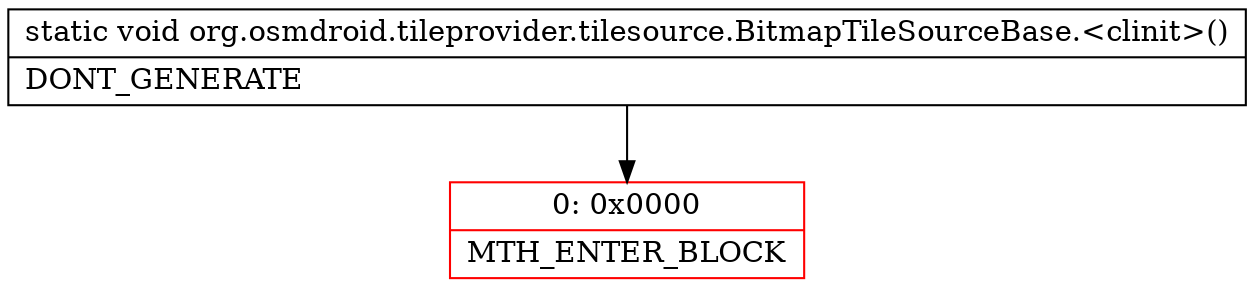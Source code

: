 digraph "CFG fororg.osmdroid.tileprovider.tilesource.BitmapTileSourceBase.\<clinit\>()V" {
subgraph cluster_Region_1442976431 {
label = "R(0)";
node [shape=record,color=blue];
}
Node_0 [shape=record,color=red,label="{0\:\ 0x0000|MTH_ENTER_BLOCK\l}"];
MethodNode[shape=record,label="{static void org.osmdroid.tileprovider.tilesource.BitmapTileSourceBase.\<clinit\>()  | DONT_GENERATE\l}"];
MethodNode -> Node_0;
}

